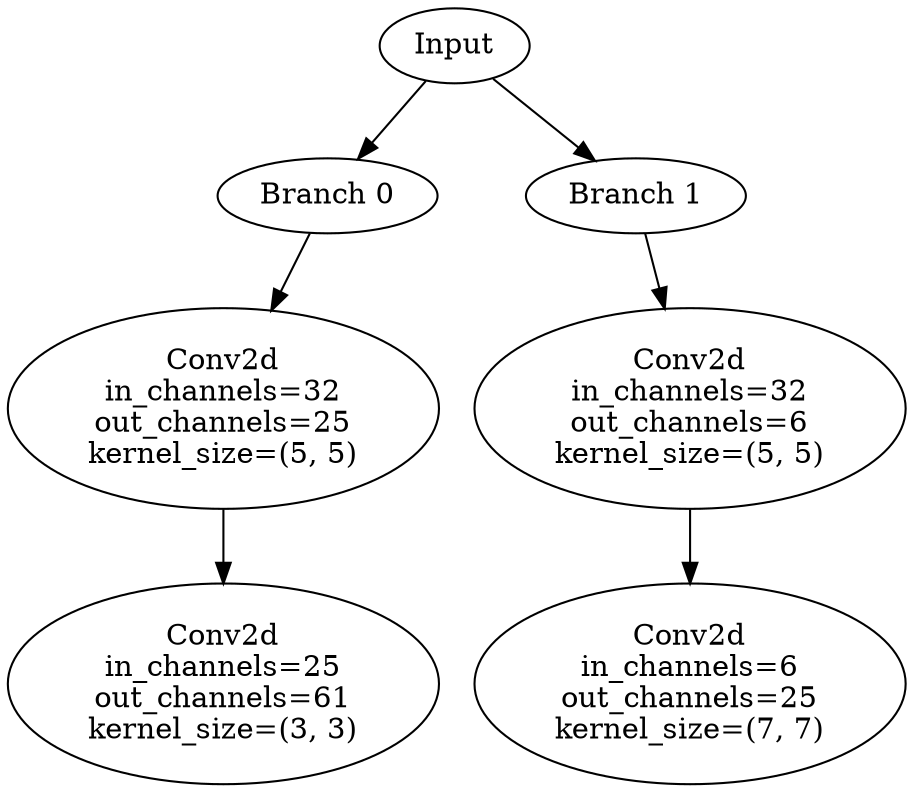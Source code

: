 // Inception Module - Coral 41
digraph {
	Input [label=Input]
	Branch_0 [label="Branch 0"]
	Input -> Branch_0
	Branch_0_Layer_0 [label="Conv2d
in_channels=32
out_channels=25
kernel_size=(5, 5)"]
	Branch_0 -> Branch_0_Layer_0
	Branch_0_Layer_1 [label="Conv2d
in_channels=25
out_channels=61
kernel_size=(3, 3)"]
	Branch_0_Layer_0 -> Branch_0_Layer_1
	Branch_1 [label="Branch 1"]
	Input -> Branch_1
	Branch_1_Layer_0 [label="Conv2d
in_channels=32
out_channels=6
kernel_size=(5, 5)"]
	Branch_1 -> Branch_1_Layer_0
	Branch_1_Layer_1 [label="Conv2d
in_channels=6
out_channels=25
kernel_size=(7, 7)"]
	Branch_1_Layer_0 -> Branch_1_Layer_1
}
